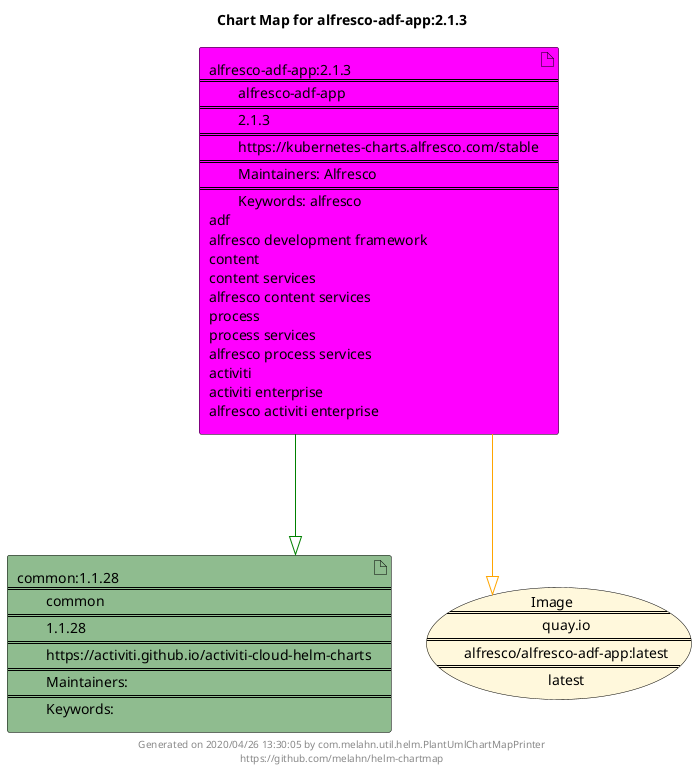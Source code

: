 @startuml
skinparam linetype ortho
skinparam backgroundColor white
skinparam usecaseBorderColor black
skinparam usecaseArrowColor LightSlateGray
skinparam artifactBorderColor black
skinparam artifactArrowColor LightSlateGray

title Chart Map for alfresco-adf-app:2.1.3

'There are 2 referenced Helm Charts
artifact "alfresco-adf-app:2.1.3\n====\n\talfresco-adf-app\n====\n\t2.1.3\n====\n\thttps://kubernetes-charts.alfresco.com/stable\n====\n\tMaintainers: Alfresco\n====\n\tKeywords: alfresco\nadf\nalfresco development framework\ncontent\ncontent services\nalfresco content services\nprocess\nprocess services\nalfresco process services\nactiviti\nactiviti enterprise\nalfresco activiti enterprise" as alfresco_adf_app_2_1_3 #Fuchsia
artifact "common:1.1.28\n====\n\tcommon\n====\n\t1.1.28\n====\n\thttps://activiti.github.io/activiti-cloud-helm-charts\n====\n\tMaintainers: \n====\n\tKeywords: " as common_1_1_28 #DarkSeaGreen

'There is one referenced Docker Image
usecase "Image\n====\n\tquay.io\n====\n\talfresco/alfresco-adf-app:latest\n====\n\tlatest" as quay_io_alfresco_alfresco_adf_app_latest #Cornsilk

'Chart Dependencies
alfresco_adf_app_2_1_3--[#green]-|>common_1_1_28
alfresco_adf_app_2_1_3--[#orange]-|>quay_io_alfresco_alfresco_adf_app_latest

center footer Generated on 2020/04/26 13:30:05 by com.melahn.util.helm.PlantUmlChartMapPrinter\nhttps://github.com/melahn/helm-chartmap
@enduml

